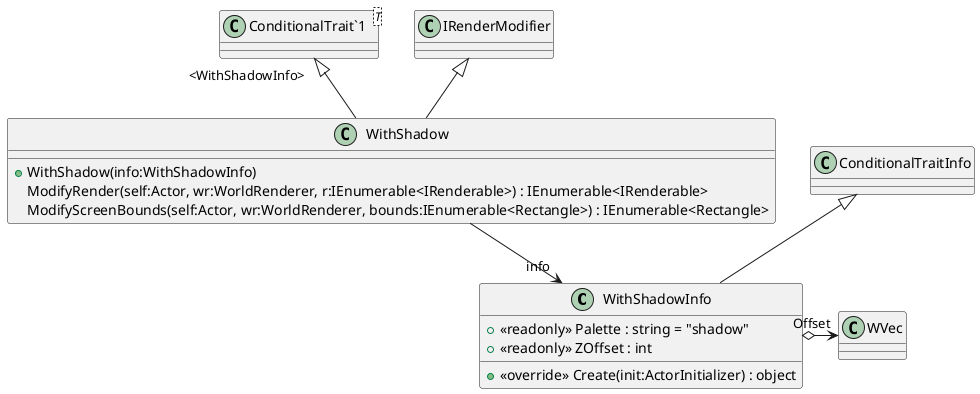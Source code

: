 @startuml
class WithShadowInfo {
    + <<readonly>> Palette : string = "shadow"
    + <<readonly>> ZOffset : int
    + <<override>> Create(init:ActorInitializer) : object
}
class WithShadow {
    + WithShadow(info:WithShadowInfo)
    ModifyRender(self:Actor, wr:WorldRenderer, r:IEnumerable<IRenderable>) : IEnumerable<IRenderable>
    ModifyScreenBounds(self:Actor, wr:WorldRenderer, bounds:IEnumerable<Rectangle>) : IEnumerable<Rectangle>
}
class "ConditionalTrait`1"<T> {
}
ConditionalTraitInfo <|-- WithShadowInfo
WithShadowInfo o-> "Offset" WVec
"ConditionalTrait`1" "<WithShadowInfo>" <|-- WithShadow
IRenderModifier <|-- WithShadow
WithShadow --> "info" WithShadowInfo
@enduml
